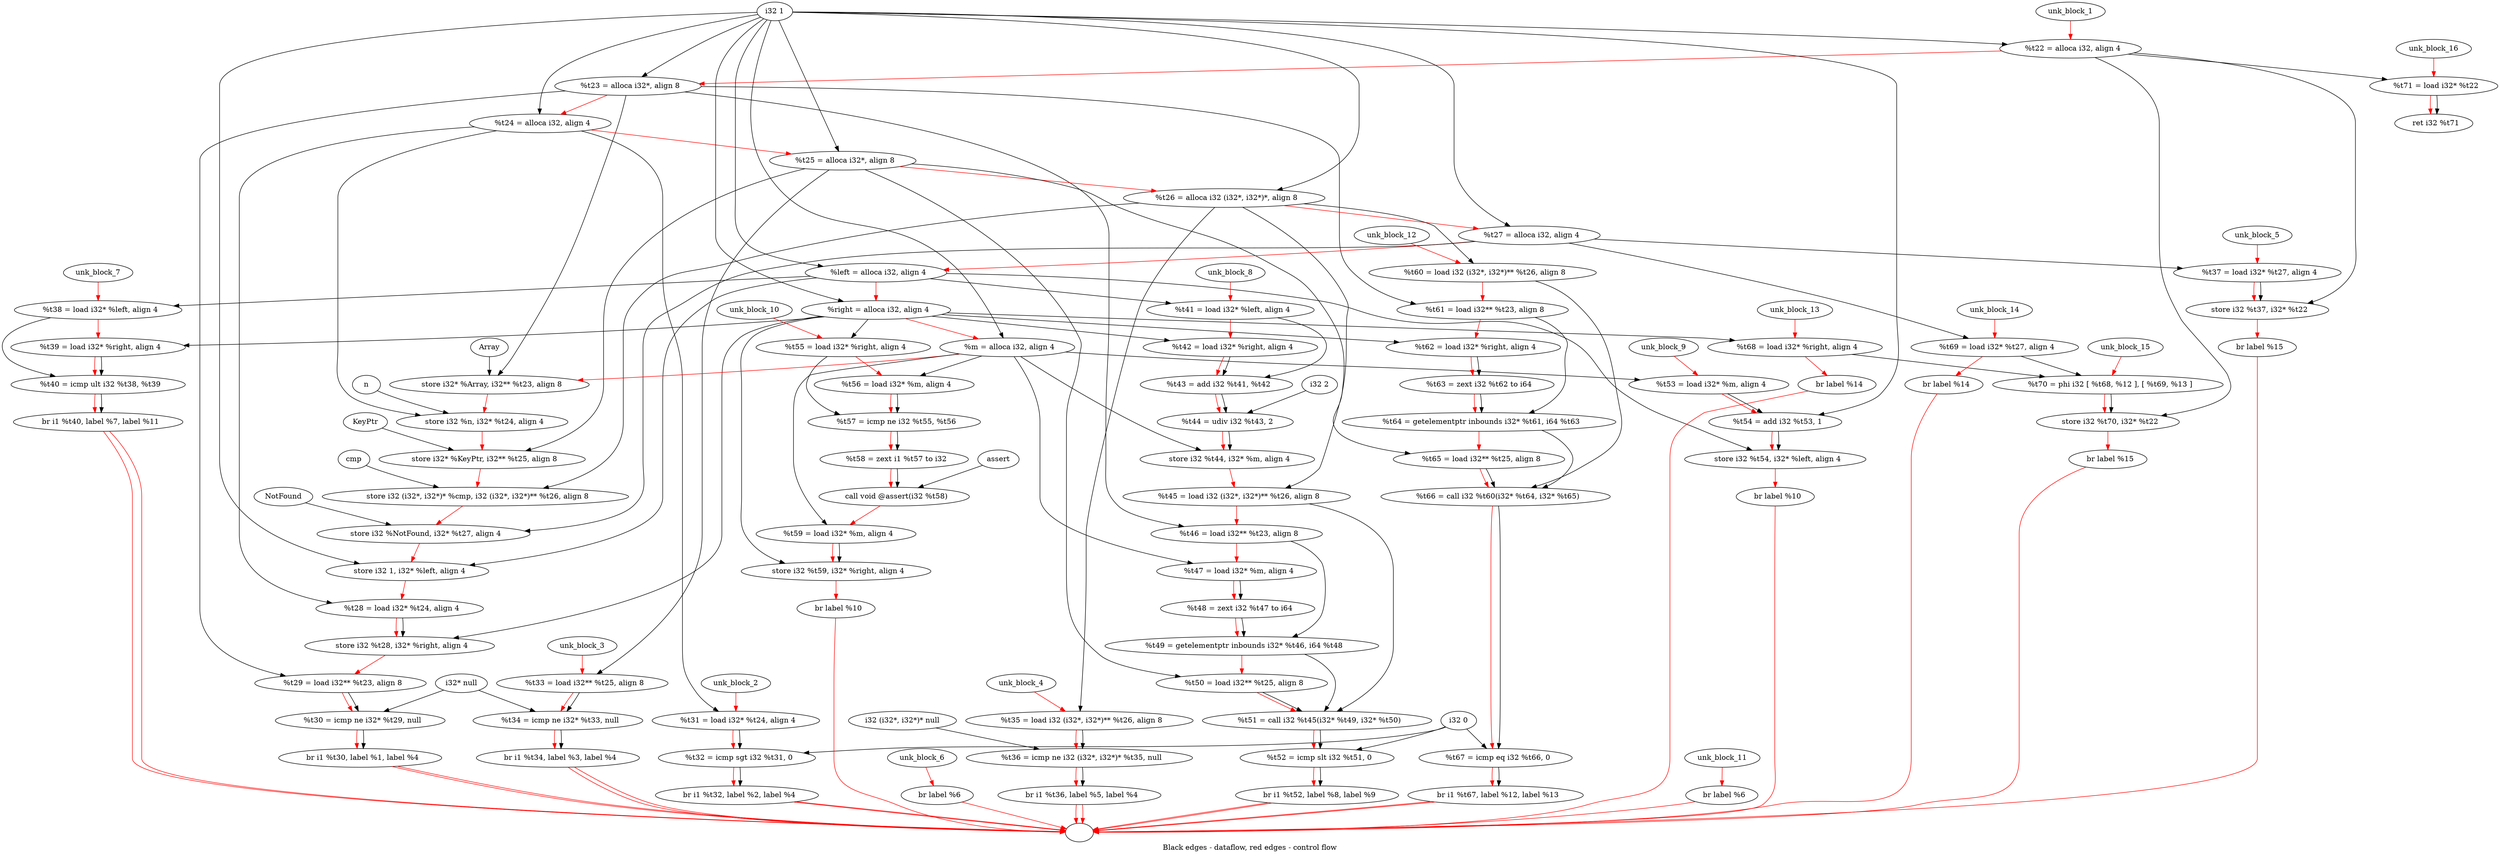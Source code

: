 digraph G {
compound=true
label="Black edges - dataflow, red edges - control flow"
"t22" [label="  %t22 = alloca i32, align 4"]
"t23" [label="  %t23 = alloca i32*, align 8"]
"t24" [label="  %t24 = alloca i32, align 4"]
"t25" [label="  %t25 = alloca i32*, align 8"]
"t26" [label="  %t26 = alloca i32 (i32*, i32*)*, align 8"]
"t27" [label="  %t27 = alloca i32, align 4"]
"left" [label="  %left = alloca i32, align 4"]
"right" [label="  %right = alloca i32, align 4"]
"m" [label="  %m = alloca i32, align 4"]
"_1" [label="  store i32* %Array, i32** %t23, align 8"]
"_2" [label="  store i32 %n, i32* %t24, align 4"]
"_3" [label="  store i32* %KeyPtr, i32** %t25, align 8"]
"_4" [label="  store i32 (i32*, i32*)* %cmp, i32 (i32*, i32*)** %t26, align 8"]
"_5" [label="  store i32 %NotFound, i32* %t27, align 4"]
"_6" [label="  store i32 1, i32* %left, align 4"]
"t28" [label="  %t28 = load i32* %t24, align 4"]
"_7" [label="  store i32 %t28, i32* %right, align 4"]
"t29" [label="  %t29 = load i32** %t23, align 8"]
"t30" [label="  %t30 = icmp ne i32* %t29, null"]
"_8" [label="  br i1 %t30, label %1, label %4"]
"unk_block_1" -> "t22"[color=red]
"i32 1" -> "t22"
"t22" -> "t23"[color=red weight=2]
"i32 1" -> "t23"
"t23" -> "t24"[color=red weight=2]
"i32 1" -> "t24"
"t24" -> "t25"[color=red weight=2]
"i32 1" -> "t25"
"t25" -> "t26"[color=red weight=2]
"i32 1" -> "t26"
"t26" -> "t27"[color=red weight=2]
"i32 1" -> "t27"
"t27" -> "left"[color=red weight=2]
"i32 1" -> "left"
"left" -> "right"[color=red weight=2]
"i32 1" -> "right"
"right" -> "m"[color=red weight=2]
"i32 1" -> "m"
"m" -> "_1"[color=red weight=2]
"Array" -> "_1"
"t23" -> "_1"
"_1" -> "_2"[color=red weight=2]
"n" -> "_2"
"t24" -> "_2"
"_2" -> "_3"[color=red weight=2]
"KeyPtr" -> "_3"
"t25" -> "_3"
"_3" -> "_4"[color=red weight=2]
"cmp" -> "_4"
"t26" -> "_4"
"_4" -> "_5"[color=red weight=2]
"NotFound" -> "_5"
"t27" -> "_5"
"_5" -> "_6"[color=red weight=2]
"i32 1" -> "_6"
"left" -> "_6"
"_6" -> "t28"[color=red weight=2]
"t24" -> "t28"
"t28" -> "_7"[color=red weight=2]
"t28" -> "_7"
"right" -> "_7"
"_7" -> "t29"[color=red weight=2]
"t23" -> "t29"
"t29" -> "t30"[color=red weight=2]
"t29" -> "t30"
"i32* null" -> "t30"
"t30" -> "_8"[color=red weight=2]
"t30" -> "_8"
"_8" -> ""[color=red]
"_8" -> ""[color=red]

"t31" [label="  %t31 = load i32* %t24, align 4"]
"t32" [label="  %t32 = icmp sgt i32 %t31, 0"]
"_9" [label="  br i1 %t32, label %2, label %4"]
"unk_block_2" -> "t31"[color=red]
"t24" -> "t31"
"t31" -> "t32"[color=red weight=2]
"t31" -> "t32"
"i32 0" -> "t32"
"t32" -> "_9"[color=red weight=2]
"t32" -> "_9"
"_9" -> ""[color=red]
"_9" -> ""[color=red]

"t33" [label="  %t33 = load i32** %t25, align 8"]
"t34" [label="  %t34 = icmp ne i32* %t33, null"]
"_10" [label="  br i1 %t34, label %3, label %4"]
"unk_block_3" -> "t33"[color=red]
"t25" -> "t33"
"t33" -> "t34"[color=red weight=2]
"t33" -> "t34"
"i32* null" -> "t34"
"t34" -> "_10"[color=red weight=2]
"t34" -> "_10"
"_10" -> ""[color=red]
"_10" -> ""[color=red]

"t35" [label="  %t35 = load i32 (i32*, i32*)** %t26, align 8"]
"t36" [label="  %t36 = icmp ne i32 (i32*, i32*)* %t35, null"]
"_11" [label="  br i1 %t36, label %5, label %4"]
"unk_block_4" -> "t35"[color=red]
"t26" -> "t35"
"t35" -> "t36"[color=red weight=2]
"t35" -> "t36"
"i32 (i32*, i32*)* null" -> "t36"
"t36" -> "_11"[color=red weight=2]
"t36" -> "_11"
"_11" -> ""[color=red]
"_11" -> ""[color=red]

"t37" [label="  %t37 = load i32* %t27, align 4"]
"_12" [label="  store i32 %t37, i32* %t22"]
"_13" [label="  br label %15"]
"unk_block_5" -> "t37"[color=red]
"t27" -> "t37"
"t37" -> "_12"[color=red weight=2]
"t37" -> "_12"
"t22" -> "_12"
"_12" -> "_13"[color=red weight=2]
"_13" -> ""[color=red]

"_14" [label="  br label %6"]
"unk_block_6" -> "_14"[color=red]
"_14" -> ""[color=red]

"t38" [label="  %t38 = load i32* %left, align 4"]
"t39" [label="  %t39 = load i32* %right, align 4"]
"t40" [label="  %t40 = icmp ult i32 %t38, %t39"]
"_15" [label="  br i1 %t40, label %7, label %11"]
"unk_block_7" -> "t38"[color=red]
"left" -> "t38"
"t38" -> "t39"[color=red weight=2]
"right" -> "t39"
"t39" -> "t40"[color=red weight=2]
"t38" -> "t40"
"t39" -> "t40"
"t40" -> "_15"[color=red weight=2]
"t40" -> "_15"
"_15" -> ""[color=red]
"_15" -> ""[color=red]

"t41" [label="  %t41 = load i32* %left, align 4"]
"t42" [label="  %t42 = load i32* %right, align 4"]
"t43" [label="  %t43 = add i32 %t41, %t42"]
"t44" [label="  %t44 = udiv i32 %t43, 2"]
"_16" [label="  store i32 %t44, i32* %m, align 4"]
"t45" [label="  %t45 = load i32 (i32*, i32*)** %t26, align 8"]
"t46" [label="  %t46 = load i32** %t23, align 8"]
"t47" [label="  %t47 = load i32* %m, align 4"]
"t48" [label="  %t48 = zext i32 %t47 to i64"]
"t49" [label="  %t49 = getelementptr inbounds i32* %t46, i64 %t48"]
"t50" [label="  %t50 = load i32** %t25, align 8"]
"t51" [label="  %t51 = call i32 %t45(i32* %t49, i32* %t50)"]
"t52" [label="  %t52 = icmp slt i32 %t51, 0"]
"_17" [label="  br i1 %t52, label %8, label %9"]
"unk_block_8" -> "t41"[color=red]
"left" -> "t41"
"t41" -> "t42"[color=red weight=2]
"right" -> "t42"
"t42" -> "t43"[color=red weight=2]
"t41" -> "t43"
"t42" -> "t43"
"t43" -> "t44"[color=red weight=2]
"t43" -> "t44"
"i32 2" -> "t44"
"t44" -> "_16"[color=red weight=2]
"t44" -> "_16"
"m" -> "_16"
"_16" -> "t45"[color=red weight=2]
"t26" -> "t45"
"t45" -> "t46"[color=red weight=2]
"t23" -> "t46"
"t46" -> "t47"[color=red weight=2]
"m" -> "t47"
"t47" -> "t48"[color=red weight=2]
"t47" -> "t48"
"t48" -> "t49"[color=red weight=2]
"t46" -> "t49"
"t48" -> "t49"
"t49" -> "t50"[color=red weight=2]
"t25" -> "t50"
"t50" -> "t51"[color=red weight=2]
"t49" -> "t51"
"t50" -> "t51"
"t45" -> "t51"
"t51" -> "t52"[color=red weight=2]
"t51" -> "t52"
"i32 0" -> "t52"
"t52" -> "_17"[color=red weight=2]
"t52" -> "_17"
"_17" -> ""[color=red]
"_17" -> ""[color=red]

"t53" [label="  %t53 = load i32* %m, align 4"]
"t54" [label="  %t54 = add i32 %t53, 1"]
"_18" [label="  store i32 %t54, i32* %left, align 4"]
"_19" [label="  br label %10"]
"unk_block_9" -> "t53"[color=red]
"m" -> "t53"
"t53" -> "t54"[color=red weight=2]
"t53" -> "t54"
"i32 1" -> "t54"
"t54" -> "_18"[color=red weight=2]
"t54" -> "_18"
"left" -> "_18"
"_18" -> "_19"[color=red weight=2]
"_19" -> ""[color=red]

"t55" [label="  %t55 = load i32* %right, align 4"]
"t56" [label="  %t56 = load i32* %m, align 4"]
"t57" [label="  %t57 = icmp ne i32 %t55, %t56"]
"t58" [label="  %t58 = zext i1 %t57 to i32"]
"_20" [label="  call void @assert(i32 %t58)"]
"t59" [label="  %t59 = load i32* %m, align 4"]
"_21" [label="  store i32 %t59, i32* %right, align 4"]
"_22" [label="  br label %10"]
"unk_block_10" -> "t55"[color=red]
"right" -> "t55"
"t55" -> "t56"[color=red weight=2]
"m" -> "t56"
"t56" -> "t57"[color=red weight=2]
"t55" -> "t57"
"t56" -> "t57"
"t57" -> "t58"[color=red weight=2]
"t57" -> "t58"
"t58" -> "_20"[color=red weight=2]
"t58" -> "_20"
"assert" -> "_20"
"_20" -> "t59"[color=red weight=2]
"m" -> "t59"
"t59" -> "_21"[color=red weight=2]
"t59" -> "_21"
"right" -> "_21"
"_21" -> "_22"[color=red weight=2]
"_22" -> ""[color=red]

"_23" [label="  br label %6"]
"unk_block_11" -> "_23"[color=red]
"_23" -> ""[color=red]

"t60" [label="  %t60 = load i32 (i32*, i32*)** %t26, align 8"]
"t61" [label="  %t61 = load i32** %t23, align 8"]
"t62" [label="  %t62 = load i32* %right, align 4"]
"t63" [label="  %t63 = zext i32 %t62 to i64"]
"t64" [label="  %t64 = getelementptr inbounds i32* %t61, i64 %t63"]
"t65" [label="  %t65 = load i32** %t25, align 8"]
"t66" [label="  %t66 = call i32 %t60(i32* %t64, i32* %t65)"]
"t67" [label="  %t67 = icmp eq i32 %t66, 0"]
"_24" [label="  br i1 %t67, label %12, label %13"]
"unk_block_12" -> "t60"[color=red]
"t26" -> "t60"
"t60" -> "t61"[color=red weight=2]
"t23" -> "t61"
"t61" -> "t62"[color=red weight=2]
"right" -> "t62"
"t62" -> "t63"[color=red weight=2]
"t62" -> "t63"
"t63" -> "t64"[color=red weight=2]
"t61" -> "t64"
"t63" -> "t64"
"t64" -> "t65"[color=red weight=2]
"t25" -> "t65"
"t65" -> "t66"[color=red weight=2]
"t64" -> "t66"
"t65" -> "t66"
"t60" -> "t66"
"t66" -> "t67"[color=red weight=2]
"t66" -> "t67"
"i32 0" -> "t67"
"t67" -> "_24"[color=red weight=2]
"t67" -> "_24"
"_24" -> ""[color=red]
"_24" -> ""[color=red]

"t68" [label="  %t68 = load i32* %right, align 4"]
"_25" [label="  br label %14"]
"unk_block_13" -> "t68"[color=red]
"right" -> "t68"
"t68" -> "_25"[color=red weight=2]
"_25" -> ""[color=red]

"t69" [label="  %t69 = load i32* %t27, align 4"]
"_26" [label="  br label %14"]
"unk_block_14" -> "t69"[color=red]
"t27" -> "t69"
"t69" -> "_26"[color=red weight=2]
"_26" -> ""[color=red]

"t70" [label="  %t70 = phi i32 [ %t68, %12 ], [ %t69, %13 ]"]
"_27" [label="  store i32 %t70, i32* %t22"]
"_28" [label="  br label %15"]
"unk_block_15" -> "t70"[color=red]
"t68" -> "t70"
"t69" -> "t70"
"t70" -> "_27"[color=red weight=2]
"t70" -> "_27"
"t22" -> "_27"
"_27" -> "_28"[color=red weight=2]
"_28" -> ""[color=red]

"t71" [label="  %t71 = load i32* %t22"]
"_29" [label="  ret i32 %t71"]
"unk_block_16" -> "t71"[color=red]
"t22" -> "t71"
"t71" -> "_29"[color=red weight=2]
"t71" -> "_29"

}

